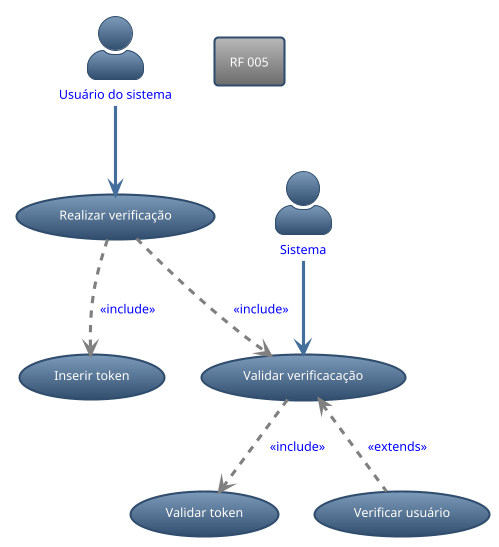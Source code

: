 @startuml RF_005
!theme spacelab
skinparam actorStyle awesome

:Usuário do sistema: as usuario #text:blue
:Sistema: as sistema #text:blue
rectangle requisito_funcional as "RF 005"

(Realizar verificação) as verificacao
(Inserir token) as inserir_token

(Validar verificacação) as validar_verificacao
(Validar token) as validar_token
(Verificar usuário) as verificar_usuario

usuario --> verificacao
verificacao ..> inserir_token #line:gray;text:blue : <<include>>
verificacao ..> validar_verificacao #line:gray;text:blue : <<include>>

sistema --> validar_verificacao 
validar_verificacao ..> validar_token #line:gray;text:blue : <<include>>
validar_verificacao <.. verificar_usuario  #line:gray;text:blue : <<extends>>

@enduml
